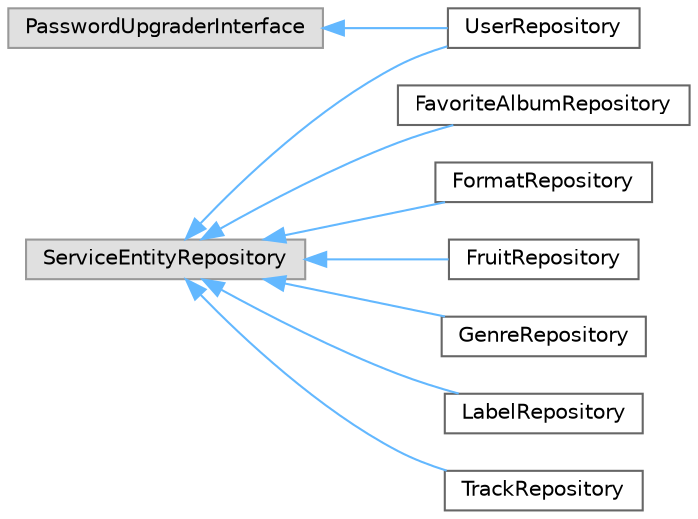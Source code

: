digraph "Graphe hiérarchique des classes"
{
 // LATEX_PDF_SIZE
  bgcolor="transparent";
  edge [fontname=Helvetica,fontsize=10,labelfontname=Helvetica,labelfontsize=10];
  node [fontname=Helvetica,fontsize=10,shape=box,height=0.2,width=0.4];
  rankdir="LR";
  Node0 [id="Node000000",label="PasswordUpgraderInterface",height=0.2,width=0.4,color="grey60", fillcolor="#E0E0E0", style="filled",tooltip=" "];
  Node0 -> Node1 [id="edge17_Node000000_Node000001",dir="back",color="steelblue1",style="solid",tooltip=" "];
  Node1 [id="Node000001",label="UserRepository",height=0.2,width=0.4,color="grey40", fillcolor="white", style="filled",URL="$class_app_1_1_repository_1_1_user_repository.html",tooltip=" "];
  Node2 [id="Node000002",label="ServiceEntityRepository",height=0.2,width=0.4,color="grey60", fillcolor="#E0E0E0", style="filled",tooltip=" "];
  Node2 -> Node3 [id="edge18_Node000002_Node000003",dir="back",color="steelblue1",style="solid",tooltip=" "];
  Node3 [id="Node000003",label="FavoriteAlbumRepository",height=0.2,width=0.4,color="grey40", fillcolor="white", style="filled",URL="$class_app_1_1_repository_1_1_favorite_album_repository.html",tooltip=" "];
  Node2 -> Node4 [id="edge19_Node000002_Node000004",dir="back",color="steelblue1",style="solid",tooltip=" "];
  Node4 [id="Node000004",label="FormatRepository",height=0.2,width=0.4,color="grey40", fillcolor="white", style="filled",URL="$class_app_1_1_repository_1_1_format_repository.html",tooltip=" "];
  Node2 -> Node5 [id="edge20_Node000002_Node000005",dir="back",color="steelblue1",style="solid",tooltip=" "];
  Node5 [id="Node000005",label="FruitRepository",height=0.2,width=0.4,color="grey40", fillcolor="white", style="filled",URL="$class_app_1_1_repository_1_1_fruit_repository.html",tooltip=" "];
  Node2 -> Node6 [id="edge21_Node000002_Node000006",dir="back",color="steelblue1",style="solid",tooltip=" "];
  Node6 [id="Node000006",label="GenreRepository",height=0.2,width=0.4,color="grey40", fillcolor="white", style="filled",URL="$class_app_1_1_repository_1_1_genre_repository.html",tooltip=" "];
  Node2 -> Node7 [id="edge22_Node000002_Node000007",dir="back",color="steelblue1",style="solid",tooltip=" "];
  Node7 [id="Node000007",label="LabelRepository",height=0.2,width=0.4,color="grey40", fillcolor="white", style="filled",URL="$class_app_1_1_repository_1_1_label_repository.html",tooltip=" "];
  Node2 -> Node8 [id="edge23_Node000002_Node000008",dir="back",color="steelblue1",style="solid",tooltip=" "];
  Node8 [id="Node000008",label="TrackRepository",height=0.2,width=0.4,color="grey40", fillcolor="white", style="filled",URL="$class_app_1_1_repository_1_1_track_repository.html",tooltip=" "];
  Node2 -> Node1 [id="edge24_Node000002_Node000001",dir="back",color="steelblue1",style="solid",tooltip=" "];
}

